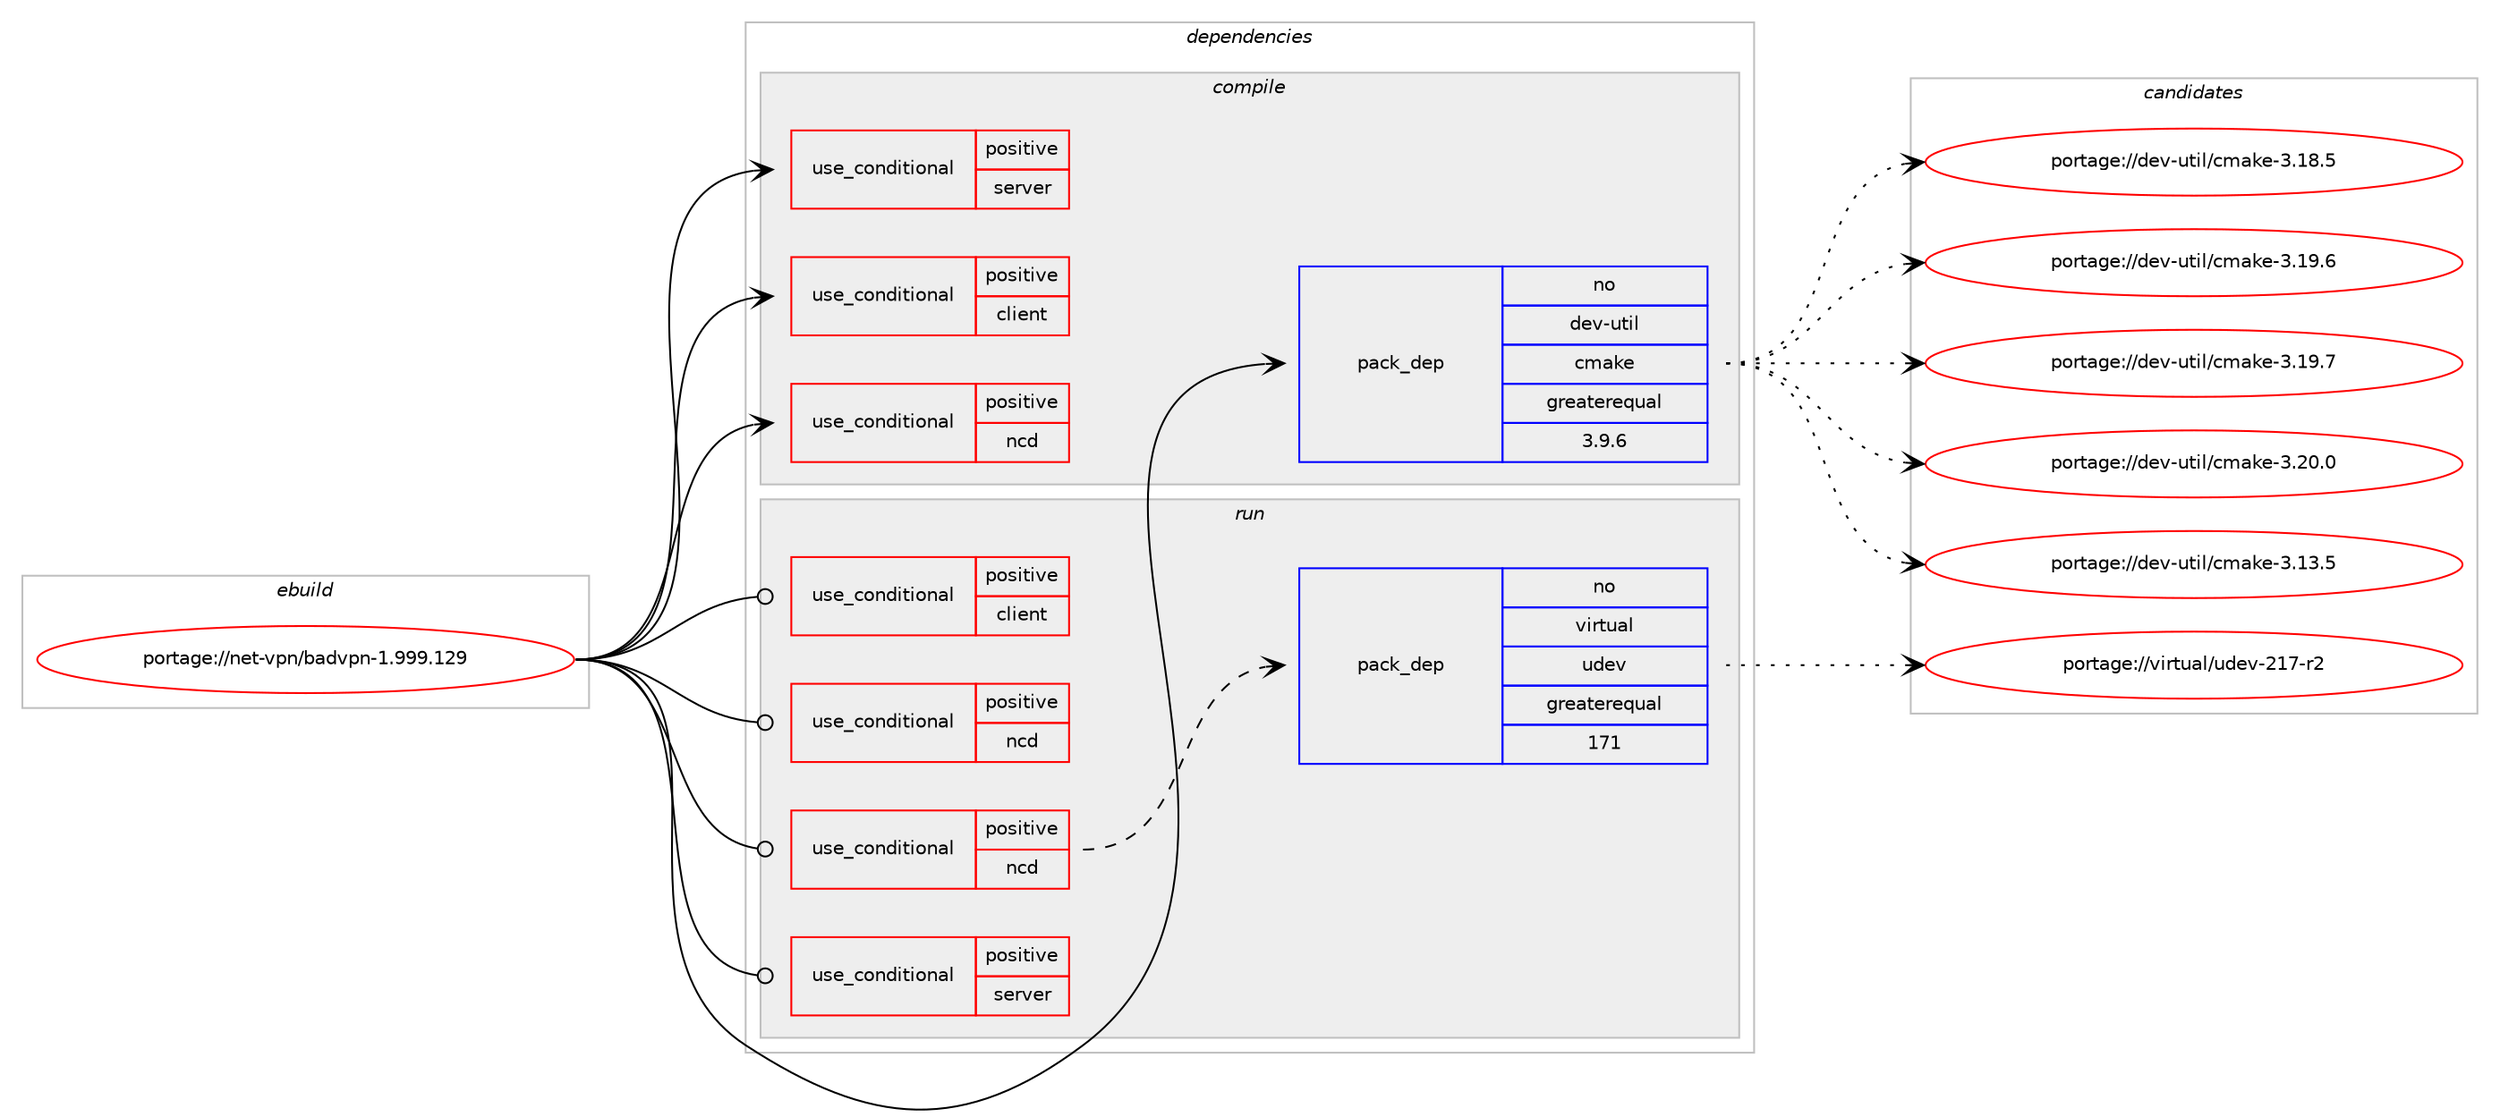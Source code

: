 digraph prolog {

# *************
# Graph options
# *************

newrank=true;
concentrate=true;
compound=true;
graph [rankdir=LR,fontname=Helvetica,fontsize=10,ranksep=1.5];#, ranksep=2.5, nodesep=0.2];
edge  [arrowhead=vee];
node  [fontname=Helvetica,fontsize=10];

# **********
# The ebuild
# **********

subgraph cluster_leftcol {
color=gray;
rank=same;
label=<<i>ebuild</i>>;
id [label="portage://net-vpn/badvpn-1.999.129", color=red, width=4, href="../net-vpn/badvpn-1.999.129.svg"];
}

# ****************
# The dependencies
# ****************

subgraph cluster_midcol {
color=gray;
label=<<i>dependencies</i>>;
subgraph cluster_compile {
fillcolor="#eeeeee";
style=filled;
label=<<i>compile</i>>;
subgraph cond186 {
dependency357 [label=<<TABLE BORDER="0" CELLBORDER="1" CELLSPACING="0" CELLPADDING="4"><TR><TD ROWSPAN="3" CELLPADDING="10">use_conditional</TD></TR><TR><TD>positive</TD></TR><TR><TD>client</TD></TR></TABLE>>, shape=none, color=red];
# *** BEGIN UNKNOWN DEPENDENCY TYPE (TODO) ***
# dependency357 -> package_dependency(portage://net-vpn/badvpn-1.999.129,install,no,dev-libs,nspr,none,[,,],[],[])
# *** END UNKNOWN DEPENDENCY TYPE (TODO) ***

# *** BEGIN UNKNOWN DEPENDENCY TYPE (TODO) ***
# dependency357 -> package_dependency(portage://net-vpn/badvpn-1.999.129,install,no,dev-libs,nss,none,[,,],[],[])
# *** END UNKNOWN DEPENDENCY TYPE (TODO) ***

# *** BEGIN UNKNOWN DEPENDENCY TYPE (TODO) ***
# dependency357 -> package_dependency(portage://net-vpn/badvpn-1.999.129,install,no,dev-libs,openssl,none,[,,],[],[])
# *** END UNKNOWN DEPENDENCY TYPE (TODO) ***

}
id:e -> dependency357:w [weight=20,style="solid",arrowhead="vee"];
subgraph cond187 {
dependency358 [label=<<TABLE BORDER="0" CELLBORDER="1" CELLSPACING="0" CELLPADDING="4"><TR><TD ROWSPAN="3" CELLPADDING="10">use_conditional</TD></TR><TR><TD>positive</TD></TR><TR><TD>ncd</TD></TR></TABLE>>, shape=none, color=red];
# *** BEGIN UNKNOWN DEPENDENCY TYPE (TODO) ***
# dependency358 -> package_dependency(portage://net-vpn/badvpn-1.999.129,install,no,dev-libs,openssl,none,[,,],[],[])
# *** END UNKNOWN DEPENDENCY TYPE (TODO) ***

}
id:e -> dependency358:w [weight=20,style="solid",arrowhead="vee"];
subgraph cond188 {
dependency359 [label=<<TABLE BORDER="0" CELLBORDER="1" CELLSPACING="0" CELLPADDING="4"><TR><TD ROWSPAN="3" CELLPADDING="10">use_conditional</TD></TR><TR><TD>positive</TD></TR><TR><TD>server</TD></TR></TABLE>>, shape=none, color=red];
# *** BEGIN UNKNOWN DEPENDENCY TYPE (TODO) ***
# dependency359 -> package_dependency(portage://net-vpn/badvpn-1.999.129,install,no,dev-libs,nspr,none,[,,],[],[])
# *** END UNKNOWN DEPENDENCY TYPE (TODO) ***

# *** BEGIN UNKNOWN DEPENDENCY TYPE (TODO) ***
# dependency359 -> package_dependency(portage://net-vpn/badvpn-1.999.129,install,no,dev-libs,nss,none,[,,],[],[])
# *** END UNKNOWN DEPENDENCY TYPE (TODO) ***

# *** BEGIN UNKNOWN DEPENDENCY TYPE (TODO) ***
# dependency359 -> package_dependency(portage://net-vpn/badvpn-1.999.129,install,no,dev-libs,openssl,none,[,,],[],[])
# *** END UNKNOWN DEPENDENCY TYPE (TODO) ***

}
id:e -> dependency359:w [weight=20,style="solid",arrowhead="vee"];
subgraph pack164 {
dependency360 [label=<<TABLE BORDER="0" CELLBORDER="1" CELLSPACING="0" CELLPADDING="4" WIDTH="220"><TR><TD ROWSPAN="6" CELLPADDING="30">pack_dep</TD></TR><TR><TD WIDTH="110">no</TD></TR><TR><TD>dev-util</TD></TR><TR><TD>cmake</TD></TR><TR><TD>greaterequal</TD></TR><TR><TD>3.9.6</TD></TR></TABLE>>, shape=none, color=blue];
}
id:e -> dependency360:w [weight=20,style="solid",arrowhead="vee"];
# *** BEGIN UNKNOWN DEPENDENCY TYPE (TODO) ***
# id -> package_dependency(portage://net-vpn/badvpn-1.999.129,install,no,sys-devel,make,none,[,,],[],[])
# *** END UNKNOWN DEPENDENCY TYPE (TODO) ***

# *** BEGIN UNKNOWN DEPENDENCY TYPE (TODO) ***
# id -> package_dependency(portage://net-vpn/badvpn-1.999.129,install,no,virtual,pkgconfig,none,[,,],[],[])
# *** END UNKNOWN DEPENDENCY TYPE (TODO) ***

}
subgraph cluster_compileandrun {
fillcolor="#eeeeee";
style=filled;
label=<<i>compile and run</i>>;
}
subgraph cluster_run {
fillcolor="#eeeeee";
style=filled;
label=<<i>run</i>>;
subgraph cond189 {
dependency361 [label=<<TABLE BORDER="0" CELLBORDER="1" CELLSPACING="0" CELLPADDING="4"><TR><TD ROWSPAN="3" CELLPADDING="10">use_conditional</TD></TR><TR><TD>positive</TD></TR><TR><TD>client</TD></TR></TABLE>>, shape=none, color=red];
# *** BEGIN UNKNOWN DEPENDENCY TYPE (TODO) ***
# dependency361 -> package_dependency(portage://net-vpn/badvpn-1.999.129,run,no,dev-libs,nspr,none,[,,],[],[])
# *** END UNKNOWN DEPENDENCY TYPE (TODO) ***

# *** BEGIN UNKNOWN DEPENDENCY TYPE (TODO) ***
# dependency361 -> package_dependency(portage://net-vpn/badvpn-1.999.129,run,no,dev-libs,nss,none,[,,],[],[])
# *** END UNKNOWN DEPENDENCY TYPE (TODO) ***

# *** BEGIN UNKNOWN DEPENDENCY TYPE (TODO) ***
# dependency361 -> package_dependency(portage://net-vpn/badvpn-1.999.129,run,no,dev-libs,openssl,none,[,,],[],[])
# *** END UNKNOWN DEPENDENCY TYPE (TODO) ***

}
id:e -> dependency361:w [weight=20,style="solid",arrowhead="odot"];
subgraph cond190 {
dependency362 [label=<<TABLE BORDER="0" CELLBORDER="1" CELLSPACING="0" CELLPADDING="4"><TR><TD ROWSPAN="3" CELLPADDING="10">use_conditional</TD></TR><TR><TD>positive</TD></TR><TR><TD>ncd</TD></TR></TABLE>>, shape=none, color=red];
# *** BEGIN UNKNOWN DEPENDENCY TYPE (TODO) ***
# dependency362 -> package_dependency(portage://net-vpn/badvpn-1.999.129,run,no,dev-libs,openssl,none,[,,],[],[])
# *** END UNKNOWN DEPENDENCY TYPE (TODO) ***

}
id:e -> dependency362:w [weight=20,style="solid",arrowhead="odot"];
subgraph cond191 {
dependency363 [label=<<TABLE BORDER="0" CELLBORDER="1" CELLSPACING="0" CELLPADDING="4"><TR><TD ROWSPAN="3" CELLPADDING="10">use_conditional</TD></TR><TR><TD>positive</TD></TR><TR><TD>ncd</TD></TR></TABLE>>, shape=none, color=red];
# *** BEGIN UNKNOWN DEPENDENCY TYPE (TODO) ***
# dependency363 -> package_dependency(portage://net-vpn/badvpn-1.999.129,run,no,sys-apps,iproute2,none,[,,],[],[])
# *** END UNKNOWN DEPENDENCY TYPE (TODO) ***

subgraph pack165 {
dependency364 [label=<<TABLE BORDER="0" CELLBORDER="1" CELLSPACING="0" CELLPADDING="4" WIDTH="220"><TR><TD ROWSPAN="6" CELLPADDING="30">pack_dep</TD></TR><TR><TD WIDTH="110">no</TD></TR><TR><TD>virtual</TD></TR><TR><TD>udev</TD></TR><TR><TD>greaterequal</TD></TR><TR><TD>171</TD></TR></TABLE>>, shape=none, color=blue];
}
dependency363:e -> dependency364:w [weight=20,style="dashed",arrowhead="vee"];
}
id:e -> dependency363:w [weight=20,style="solid",arrowhead="odot"];
subgraph cond192 {
dependency365 [label=<<TABLE BORDER="0" CELLBORDER="1" CELLSPACING="0" CELLPADDING="4"><TR><TD ROWSPAN="3" CELLPADDING="10">use_conditional</TD></TR><TR><TD>positive</TD></TR><TR><TD>server</TD></TR></TABLE>>, shape=none, color=red];
# *** BEGIN UNKNOWN DEPENDENCY TYPE (TODO) ***
# dependency365 -> package_dependency(portage://net-vpn/badvpn-1.999.129,run,no,dev-libs,nspr,none,[,,],[],[])
# *** END UNKNOWN DEPENDENCY TYPE (TODO) ***

# *** BEGIN UNKNOWN DEPENDENCY TYPE (TODO) ***
# dependency365 -> package_dependency(portage://net-vpn/badvpn-1.999.129,run,no,dev-libs,nss,none,[,,],[],[])
# *** END UNKNOWN DEPENDENCY TYPE (TODO) ***

# *** BEGIN UNKNOWN DEPENDENCY TYPE (TODO) ***
# dependency365 -> package_dependency(portage://net-vpn/badvpn-1.999.129,run,no,dev-libs,openssl,none,[,,],[],[])
# *** END UNKNOWN DEPENDENCY TYPE (TODO) ***

}
id:e -> dependency365:w [weight=20,style="solid",arrowhead="odot"];
}
}

# **************
# The candidates
# **************

subgraph cluster_choices {
rank=same;
color=gray;
label=<<i>candidates</i>>;

subgraph choice164 {
color=black;
nodesep=1;
choice1001011184511711610510847991099710710145514649514653 [label="portage://dev-util/cmake-3.13.5", color=red, width=4,href="../dev-util/cmake-3.13.5.svg"];
choice1001011184511711610510847991099710710145514649564653 [label="portage://dev-util/cmake-3.18.5", color=red, width=4,href="../dev-util/cmake-3.18.5.svg"];
choice1001011184511711610510847991099710710145514649574654 [label="portage://dev-util/cmake-3.19.6", color=red, width=4,href="../dev-util/cmake-3.19.6.svg"];
choice1001011184511711610510847991099710710145514649574655 [label="portage://dev-util/cmake-3.19.7", color=red, width=4,href="../dev-util/cmake-3.19.7.svg"];
choice1001011184511711610510847991099710710145514650484648 [label="portage://dev-util/cmake-3.20.0", color=red, width=4,href="../dev-util/cmake-3.20.0.svg"];
dependency360:e -> choice1001011184511711610510847991099710710145514649514653:w [style=dotted,weight="100"];
dependency360:e -> choice1001011184511711610510847991099710710145514649564653:w [style=dotted,weight="100"];
dependency360:e -> choice1001011184511711610510847991099710710145514649574654:w [style=dotted,weight="100"];
dependency360:e -> choice1001011184511711610510847991099710710145514649574655:w [style=dotted,weight="100"];
dependency360:e -> choice1001011184511711610510847991099710710145514650484648:w [style=dotted,weight="100"];
}
subgraph choice165 {
color=black;
nodesep=1;
choice1181051141161179710847117100101118455049554511450 [label="portage://virtual/udev-217-r2", color=red, width=4,href="../virtual/udev-217-r2.svg"];
dependency364:e -> choice1181051141161179710847117100101118455049554511450:w [style=dotted,weight="100"];
}
}

}
